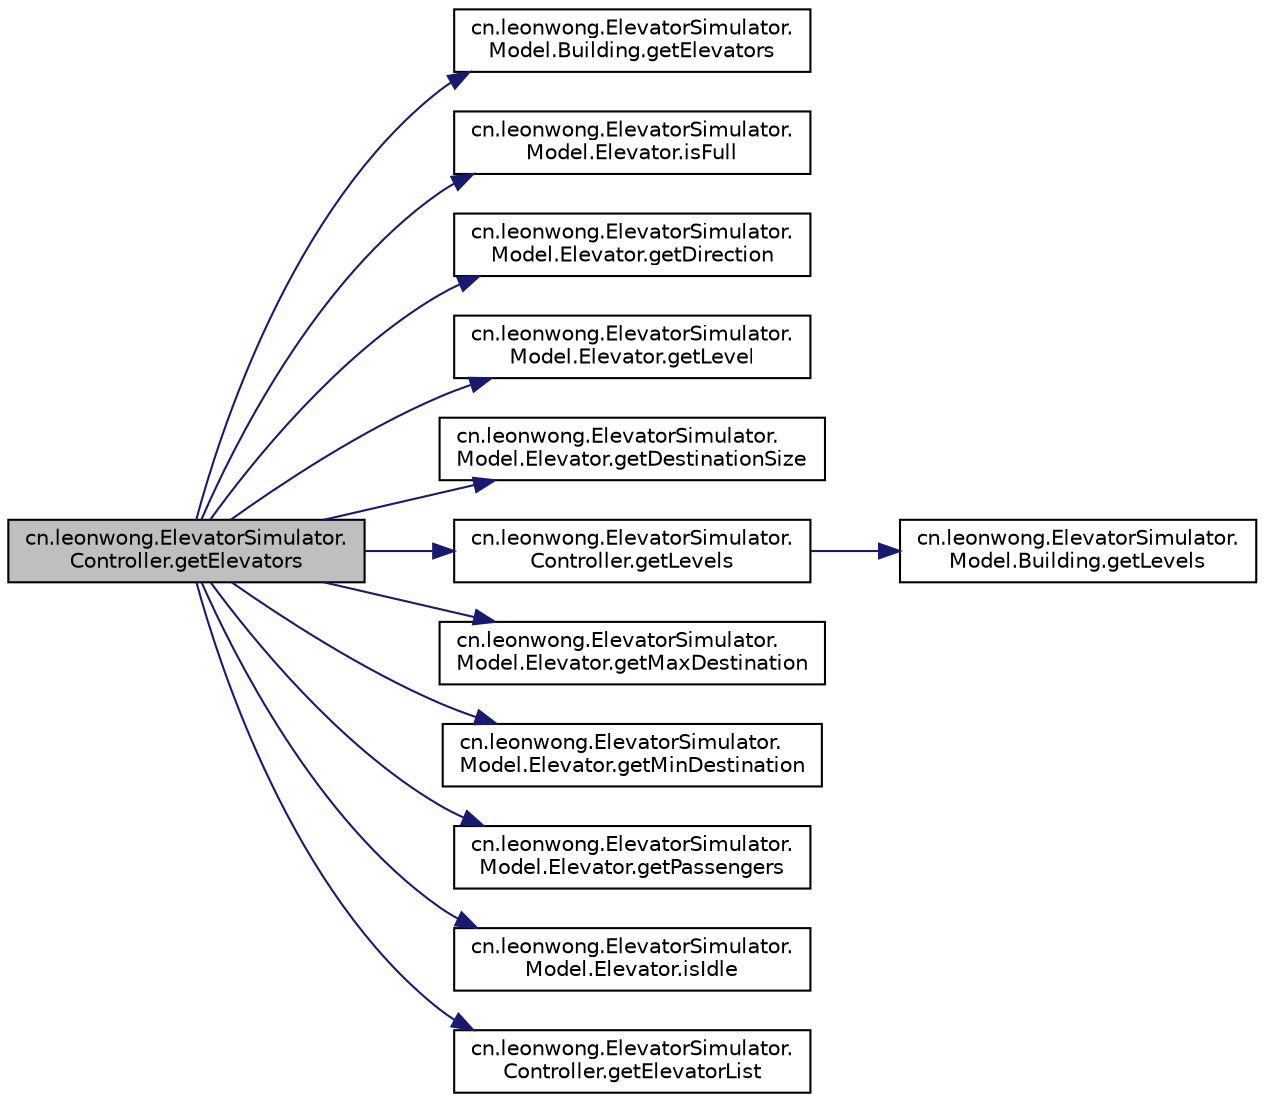 digraph "cn.leonwong.ElevatorSimulator.Controller.getElevators"
{
  edge [fontname="Helvetica",fontsize="10",labelfontname="Helvetica",labelfontsize="10"];
  node [fontname="Helvetica",fontsize="10",shape=record];
  rankdir="LR";
  Node14 [label="cn.leonwong.ElevatorSimulator.\lController.getElevators",height=0.2,width=0.4,color="black", fillcolor="grey75", style="filled", fontcolor="black"];
  Node14 -> Node15 [color="midnightblue",fontsize="10",style="solid",fontname="Helvetica"];
  Node15 [label="cn.leonwong.ElevatorSimulator.\lModel.Building.getElevators",height=0.2,width=0.4,color="black", fillcolor="white", style="filled",URL="$classcn_1_1leonwong_1_1_elevator_simulator_1_1_model_1_1_building.html#a3cadfe7c0bcba1c58da3e4813985d713"];
  Node14 -> Node16 [color="midnightblue",fontsize="10",style="solid",fontname="Helvetica"];
  Node16 [label="cn.leonwong.ElevatorSimulator.\lModel.Elevator.isFull",height=0.2,width=0.4,color="black", fillcolor="white", style="filled",URL="$classcn_1_1leonwong_1_1_elevator_simulator_1_1_model_1_1_elevator.html#a6abc5ffe66c8be2d11493fb9d9a2022f"];
  Node14 -> Node17 [color="midnightblue",fontsize="10",style="solid",fontname="Helvetica"];
  Node17 [label="cn.leonwong.ElevatorSimulator.\lModel.Elevator.getDirection",height=0.2,width=0.4,color="black", fillcolor="white", style="filled",URL="$classcn_1_1leonwong_1_1_elevator_simulator_1_1_model_1_1_elevator.html#a0a386b72bfc7edf9a64dcc342dd27f51"];
  Node14 -> Node18 [color="midnightblue",fontsize="10",style="solid",fontname="Helvetica"];
  Node18 [label="cn.leonwong.ElevatorSimulator.\lModel.Elevator.getLevel",height=0.2,width=0.4,color="black", fillcolor="white", style="filled",URL="$classcn_1_1leonwong_1_1_elevator_simulator_1_1_model_1_1_elevator.html#a393eaa2daf4a00730685de6efb3893d5"];
  Node14 -> Node19 [color="midnightblue",fontsize="10",style="solid",fontname="Helvetica"];
  Node19 [label="cn.leonwong.ElevatorSimulator.\lModel.Elevator.getDestinationSize",height=0.2,width=0.4,color="black", fillcolor="white", style="filled",URL="$classcn_1_1leonwong_1_1_elevator_simulator_1_1_model_1_1_elevator.html#a8e71679aa5ed47ac62be7d4193f81055"];
  Node14 -> Node20 [color="midnightblue",fontsize="10",style="solid",fontname="Helvetica"];
  Node20 [label="cn.leonwong.ElevatorSimulator.\lController.getLevels",height=0.2,width=0.4,color="black", fillcolor="white", style="filled",URL="$classcn_1_1leonwong_1_1_elevator_simulator_1_1_controller.html#a027b4222bf633f8e83ad3c90654d487c"];
  Node20 -> Node21 [color="midnightblue",fontsize="10",style="solid",fontname="Helvetica"];
  Node21 [label="cn.leonwong.ElevatorSimulator.\lModel.Building.getLevels",height=0.2,width=0.4,color="black", fillcolor="white", style="filled",URL="$classcn_1_1leonwong_1_1_elevator_simulator_1_1_model_1_1_building.html#a140ef7ab3469607bd537c51b3da5b833"];
  Node14 -> Node22 [color="midnightblue",fontsize="10",style="solid",fontname="Helvetica"];
  Node22 [label="cn.leonwong.ElevatorSimulator.\lModel.Elevator.getMaxDestination",height=0.2,width=0.4,color="black", fillcolor="white", style="filled",URL="$classcn_1_1leonwong_1_1_elevator_simulator_1_1_model_1_1_elevator.html#acc5b1cdd5cefc853a1cd33e6e986b3a0"];
  Node14 -> Node23 [color="midnightblue",fontsize="10",style="solid",fontname="Helvetica"];
  Node23 [label="cn.leonwong.ElevatorSimulator.\lModel.Elevator.getMinDestination",height=0.2,width=0.4,color="black", fillcolor="white", style="filled",URL="$classcn_1_1leonwong_1_1_elevator_simulator_1_1_model_1_1_elevator.html#a9aeca7de346d6a46aea0692a60e57681"];
  Node14 -> Node24 [color="midnightblue",fontsize="10",style="solid",fontname="Helvetica"];
  Node24 [label="cn.leonwong.ElevatorSimulator.\lModel.Elevator.getPassengers",height=0.2,width=0.4,color="black", fillcolor="white", style="filled",URL="$classcn_1_1leonwong_1_1_elevator_simulator_1_1_model_1_1_elevator.html#acd5f3b902008c64175d9b5c035e8d77f"];
  Node14 -> Node25 [color="midnightblue",fontsize="10",style="solid",fontname="Helvetica"];
  Node25 [label="cn.leonwong.ElevatorSimulator.\lModel.Elevator.isIdle",height=0.2,width=0.4,color="black", fillcolor="white", style="filled",URL="$classcn_1_1leonwong_1_1_elevator_simulator_1_1_model_1_1_elevator.html#afef928208c5445a18af5d567ce9a4467"];
  Node14 -> Node26 [color="midnightblue",fontsize="10",style="solid",fontname="Helvetica"];
  Node26 [label="cn.leonwong.ElevatorSimulator.\lController.getElevatorList",height=0.2,width=0.4,color="black", fillcolor="white", style="filled",URL="$classcn_1_1leonwong_1_1_elevator_simulator_1_1_controller.html#ae0276c45413f15649723ce5cb91062eb"];
}
